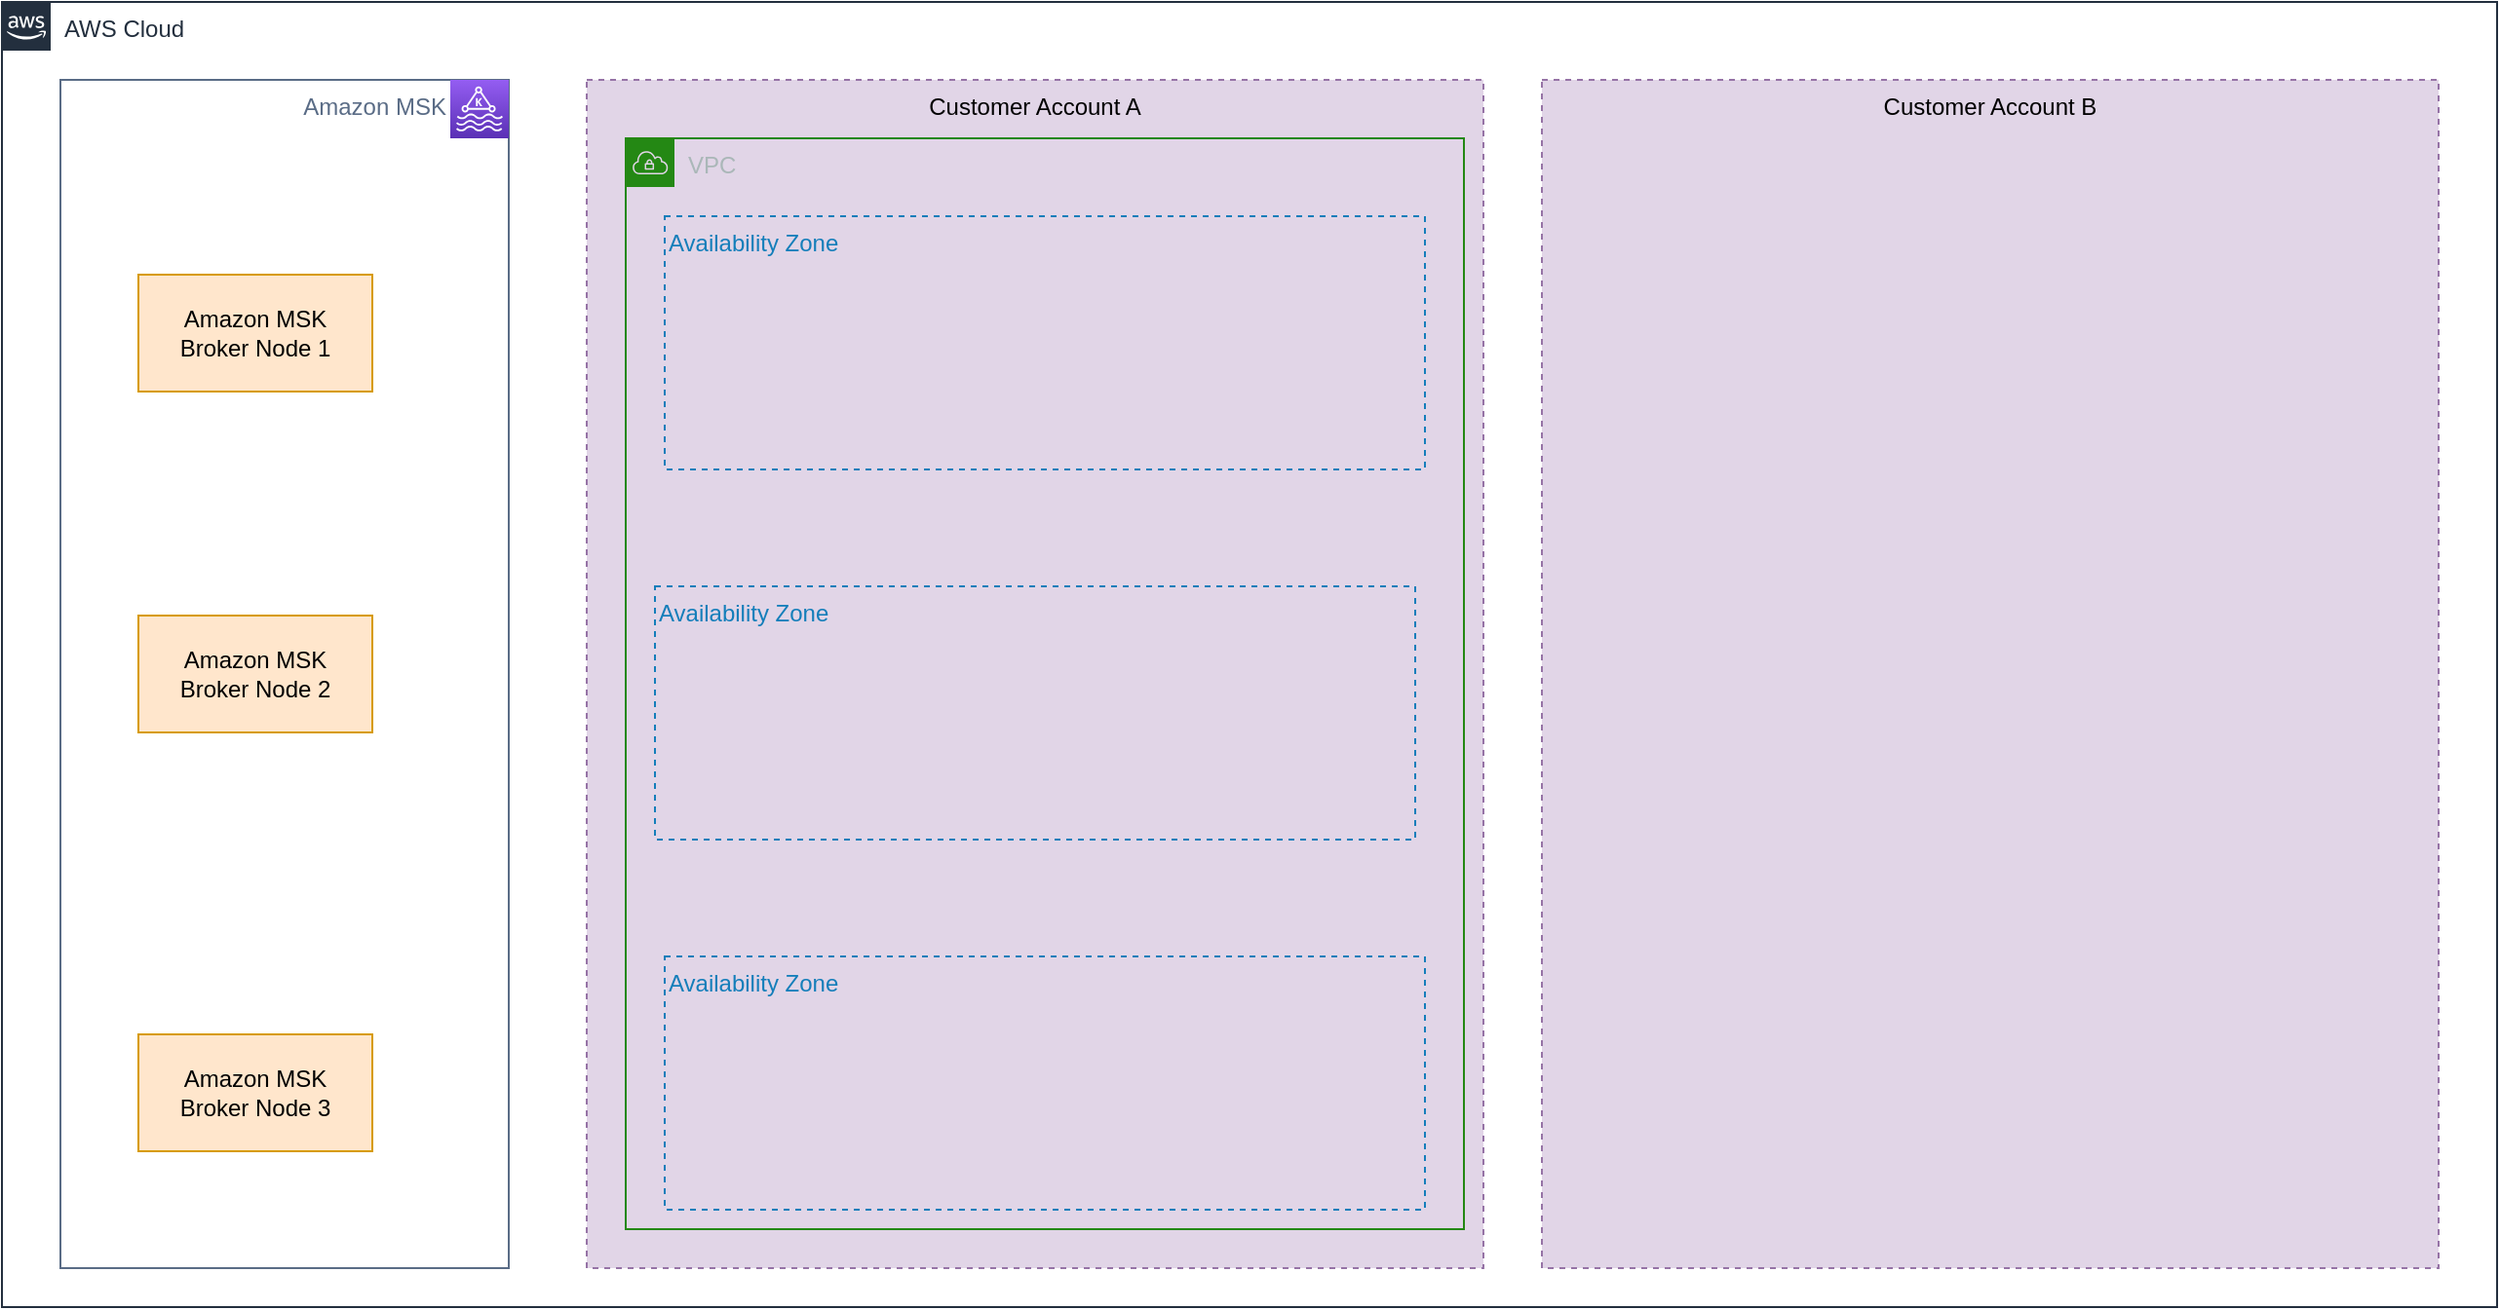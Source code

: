 <mxfile version="13.7.8" type="github"><diagram id="V1Vt3t-gvWR1uWZImgzx" name="Page-1"><mxGraphModel dx="1426" dy="744" grid="1" gridSize="10" guides="1" tooltips="1" connect="1" arrows="1" fold="1" page="1" pageScale="1" pageWidth="850" pageHeight="1100" math="0" shadow="0"><root><mxCell id="0"/><mxCell id="1" parent="0"/><mxCell id="DqZF1T1k3552ePXCRRWf-1" value="AWS Cloud" style="points=[[0,0],[0.25,0],[0.5,0],[0.75,0],[1,0],[1,0.25],[1,0.5],[1,0.75],[1,1],[0.75,1],[0.5,1],[0.25,1],[0,1],[0,0.75],[0,0.5],[0,0.25]];outlineConnect=0;gradientColor=none;html=1;whiteSpace=wrap;fontSize=12;fontStyle=0;shape=mxgraph.aws4.group;grIcon=mxgraph.aws4.group_aws_cloud_alt;strokeColor=#232F3E;fillColor=none;verticalAlign=top;align=left;spacingLeft=30;fontColor=#232F3E;dashed=0;" vertex="1" parent="1"><mxGeometry x="20" y="10" width="1280" height="670" as="geometry"/></mxCell><mxCell id="DqZF1T1k3552ePXCRRWf-7" value="" style="group" vertex="1" connectable="0" parent="1"><mxGeometry x="50" y="50" width="230" height="610" as="geometry"/></mxCell><mxCell id="DqZF1T1k3552ePXCRRWf-2" value="Amazon MSK         " style="fillColor=none;strokeColor=#5A6C86;verticalAlign=top;fontStyle=0;fontColor=#5A6C86;align=right;" vertex="1" parent="DqZF1T1k3552ePXCRRWf-7"><mxGeometry width="230" height="610" as="geometry"/></mxCell><mxCell id="DqZF1T1k3552ePXCRRWf-6" value="" style="outlineConnect=0;fontColor=#232F3E;gradientColor=#945DF2;gradientDirection=north;fillColor=#5A30B5;strokeColor=#ffffff;dashed=0;verticalLabelPosition=bottom;verticalAlign=top;align=center;html=1;fontSize=12;fontStyle=0;aspect=fixed;shape=mxgraph.aws4.resourceIcon;resIcon=mxgraph.aws4.managed_streaming_for_kafka;" vertex="1" parent="DqZF1T1k3552ePXCRRWf-7"><mxGeometry x="200" width="30" height="30" as="geometry"/></mxCell><mxCell id="DqZF1T1k3552ePXCRRWf-9" value="Amazon MSK&lt;br&gt;Broker Node 1" style="rounded=0;whiteSpace=wrap;html=1;align=center;fillColor=#ffe6cc;strokeColor=#d79b00;" vertex="1" parent="DqZF1T1k3552ePXCRRWf-7"><mxGeometry x="40" y="100" width="120" height="60" as="geometry"/></mxCell><mxCell id="DqZF1T1k3552ePXCRRWf-10" value="Amazon MSK&lt;br&gt;Broker Node 2" style="rounded=0;whiteSpace=wrap;html=1;align=center;fillColor=#ffe6cc;strokeColor=#d79b00;" vertex="1" parent="DqZF1T1k3552ePXCRRWf-7"><mxGeometry x="40" y="275" width="120" height="60" as="geometry"/></mxCell><mxCell id="DqZF1T1k3552ePXCRRWf-11" value="Amazon MSK&lt;br&gt;Broker Node 3" style="rounded=0;whiteSpace=wrap;html=1;align=center;fillColor=#ffe6cc;strokeColor=#d79b00;" vertex="1" parent="DqZF1T1k3552ePXCRRWf-7"><mxGeometry x="40" y="490" width="120" height="60" as="geometry"/></mxCell><mxCell id="DqZF1T1k3552ePXCRRWf-12" value="Customer Account A" style="fillColor=#e1d5e7;strokeColor=#9673a6;dashed=1;verticalAlign=top;fontStyle=0;align=center;" vertex="1" parent="1"><mxGeometry x="320" y="50" width="460" height="610" as="geometry"/></mxCell><mxCell id="DqZF1T1k3552ePXCRRWf-13" value="Customer Account B" style="fillColor=#e1d5e7;strokeColor=#9673a6;dashed=1;verticalAlign=top;fontStyle=0;align=center;" vertex="1" parent="1"><mxGeometry x="810" y="50" width="460" height="610" as="geometry"/></mxCell><mxCell id="DqZF1T1k3552ePXCRRWf-14" value="VPC" style="points=[[0,0],[0.25,0],[0.5,0],[0.75,0],[1,0],[1,0.25],[1,0.5],[1,0.75],[1,1],[0.75,1],[0.5,1],[0.25,1],[0,1],[0,0.75],[0,0.5],[0,0.25]];outlineConnect=0;gradientColor=none;html=1;whiteSpace=wrap;fontSize=12;fontStyle=0;shape=mxgraph.aws4.group;grIcon=mxgraph.aws4.group_vpc;strokeColor=#248814;fillColor=none;verticalAlign=top;align=left;spacingLeft=30;fontColor=#AAB7B8;dashed=0;" vertex="1" parent="1"><mxGeometry x="340" y="80" width="430" height="560" as="geometry"/></mxCell><mxCell id="DqZF1T1k3552ePXCRRWf-15" value="Availability Zone" style="fillColor=none;strokeColor=#147EBA;dashed=1;verticalAlign=top;fontStyle=0;fontColor=#147EBA;align=left;" vertex="1" parent="1"><mxGeometry x="360" y="120" width="390" height="130" as="geometry"/></mxCell><mxCell id="DqZF1T1k3552ePXCRRWf-16" value="Availability Zone" style="fillColor=none;strokeColor=#147EBA;dashed=1;verticalAlign=top;fontStyle=0;fontColor=#147EBA;align=left;" vertex="1" parent="1"><mxGeometry x="355" y="310" width="390" height="130" as="geometry"/></mxCell><mxCell id="DqZF1T1k3552ePXCRRWf-17" value="Availability Zone" style="fillColor=none;strokeColor=#147EBA;dashed=1;verticalAlign=top;fontStyle=0;fontColor=#147EBA;align=left;" vertex="1" parent="1"><mxGeometry x="360" y="500" width="390" height="130" as="geometry"/></mxCell></root></mxGraphModel></diagram></mxfile>